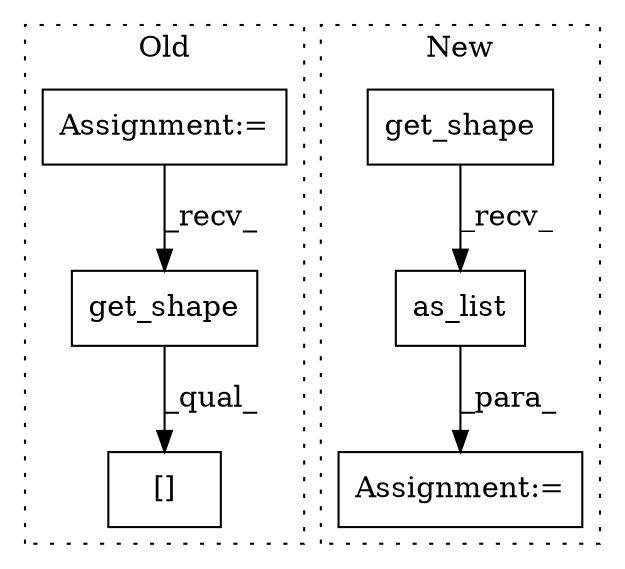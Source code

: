 digraph G {
subgraph cluster0 {
1 [label="get_shape" a="32" s="1697" l="11" shape="box"];
5 [label="[]" a="2" s="1684,1710" l="25,1" shape="box"];
6 [label="Assignment:=" a="7" s="1521" l="12" shape="box"];
label = "Old";
style="dotted";
}
subgraph cluster1 {
2 [label="as_list" a="32" s="2356" l="9" shape="box"];
3 [label="get_shape" a="32" s="2344" l="11" shape="box"];
4 [label="Assignment:=" a="7" s="2713" l="1" shape="box"];
label = "New";
style="dotted";
}
1 -> 5 [label="_qual_"];
2 -> 4 [label="_para_"];
3 -> 2 [label="_recv_"];
6 -> 1 [label="_recv_"];
}